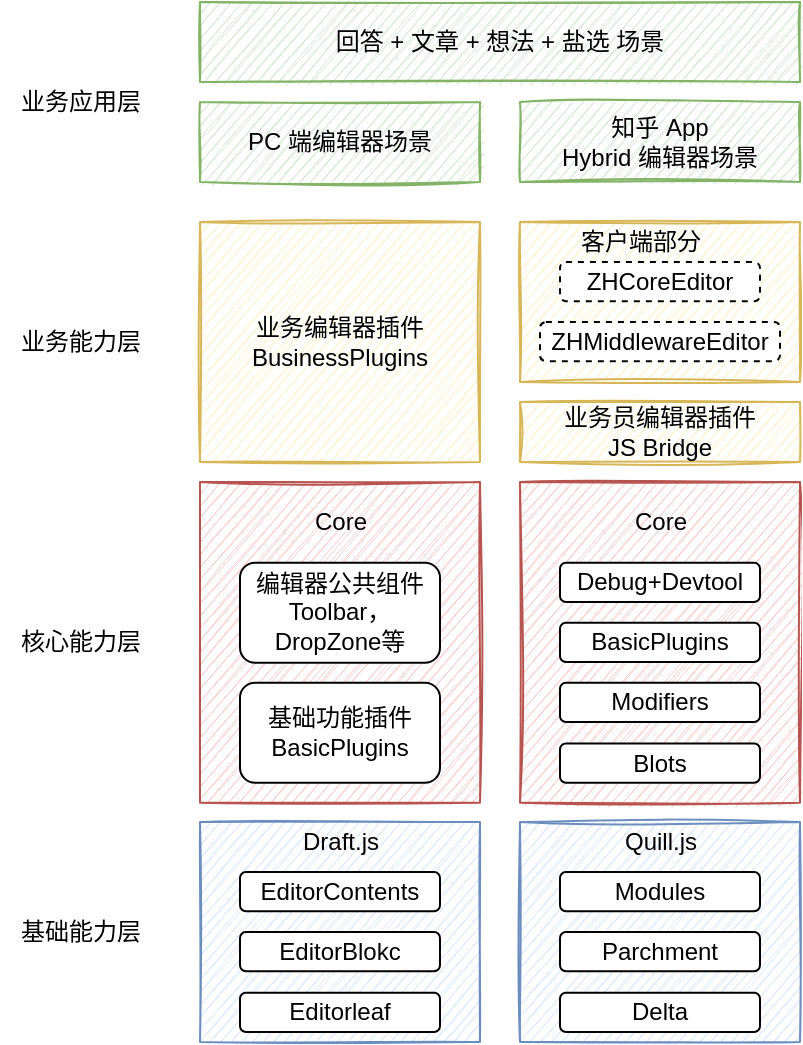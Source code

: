 <mxfile version="16.6.3" type="github">
  <diagram id="I1e0mJSMegtnOHqLABby" name="第 1 页">
    <mxGraphModel dx="946" dy="511" grid="1" gridSize="10" guides="1" tooltips="1" connect="1" arrows="1" fold="1" page="1" pageScale="1" pageWidth="827" pageHeight="1169" math="0" shadow="0">
      <root>
        <mxCell id="0" />
        <mxCell id="1" parent="0" />
        <mxCell id="qnXkBcY3rUYAVOjupVph-14" value="" style="rounded=0;whiteSpace=wrap;html=1;sketch=1;fillColor=#f8cecc;strokeColor=#b85450;" vertex="1" parent="1">
          <mxGeometry x="230" y="310" width="140" height="160.38" as="geometry" />
        </mxCell>
        <mxCell id="qnXkBcY3rUYAVOjupVph-15" value="Core" style="text;html=1;align=center;verticalAlign=middle;resizable=0;points=[];autosize=1;strokeColor=none;fillColor=none;" vertex="1" parent="1">
          <mxGeometry x="280" y="320.38" width="40" height="20" as="geometry" />
        </mxCell>
        <mxCell id="qnXkBcY3rUYAVOjupVph-16" value="编辑器公共组件Toolbar，DropZone等" style="rounded=1;whiteSpace=wrap;html=1;sketch=0;" vertex="1" parent="1">
          <mxGeometry x="250" y="350.38" width="100" height="50" as="geometry" />
        </mxCell>
        <mxCell id="qnXkBcY3rUYAVOjupVph-17" value="基础功能插件&lt;br&gt;BasicPlugins" style="rounded=1;whiteSpace=wrap;html=1;sketch=0;" vertex="1" parent="1">
          <mxGeometry x="250" y="410.38" width="100" height="50" as="geometry" />
        </mxCell>
        <mxCell id="qnXkBcY3rUYAVOjupVph-18" value="" style="rounded=0;whiteSpace=wrap;html=1;sketch=1;fillColor=#f8cecc;strokeColor=#b85450;" vertex="1" parent="1">
          <mxGeometry x="390" y="310" width="140" height="160.38" as="geometry" />
        </mxCell>
        <mxCell id="qnXkBcY3rUYAVOjupVph-19" value="Core" style="text;html=1;align=center;verticalAlign=middle;resizable=0;points=[];autosize=1;strokeColor=none;fillColor=none;" vertex="1" parent="1">
          <mxGeometry x="440" y="320.38" width="40" height="20" as="geometry" />
        </mxCell>
        <mxCell id="qnXkBcY3rUYAVOjupVph-20" value="Debug+Devtool" style="rounded=1;whiteSpace=wrap;html=1;sketch=0;" vertex="1" parent="1">
          <mxGeometry x="410" y="350.38" width="100" height="19.62" as="geometry" />
        </mxCell>
        <mxCell id="qnXkBcY3rUYAVOjupVph-21" value="BasicPlugins" style="rounded=1;whiteSpace=wrap;html=1;sketch=0;" vertex="1" parent="1">
          <mxGeometry x="410" y="380.38" width="100" height="19.62" as="geometry" />
        </mxCell>
        <mxCell id="qnXkBcY3rUYAVOjupVph-23" value="Modifiers" style="rounded=1;whiteSpace=wrap;html=1;sketch=0;" vertex="1" parent="1">
          <mxGeometry x="410" y="410.38" width="100" height="19.62" as="geometry" />
        </mxCell>
        <mxCell id="qnXkBcY3rUYAVOjupVph-24" value="Blots" style="rounded=1;whiteSpace=wrap;html=1;sketch=0;" vertex="1" parent="1">
          <mxGeometry x="410" y="440.76" width="100" height="19.62" as="geometry" />
        </mxCell>
        <mxCell id="qnXkBcY3rUYAVOjupVph-26" value="业务编辑器插件&lt;br&gt;BusinessPlugins" style="rounded=0;whiteSpace=wrap;html=1;sketch=1;fillColor=#fff2cc;strokeColor=#d6b656;" vertex="1" parent="1">
          <mxGeometry x="230" y="180" width="140" height="120" as="geometry" />
        </mxCell>
        <mxCell id="qnXkBcY3rUYAVOjupVph-27" value="" style="rounded=0;whiteSpace=wrap;html=1;sketch=1;fillColor=#fff2cc;strokeColor=#d6b656;" vertex="1" parent="1">
          <mxGeometry x="390" y="180" width="140" height="80" as="geometry" />
        </mxCell>
        <mxCell id="qnXkBcY3rUYAVOjupVph-28" value="客户端部分" style="text;html=1;align=center;verticalAlign=middle;resizable=0;points=[];autosize=1;strokeColor=none;fillColor=none;" vertex="1" parent="1">
          <mxGeometry x="410" y="180" width="80" height="20" as="geometry" />
        </mxCell>
        <mxCell id="qnXkBcY3rUYAVOjupVph-31" value="ZHMiddlewareEditor" style="rounded=1;whiteSpace=wrap;html=1;sketch=0;dashed=1;" vertex="1" parent="1">
          <mxGeometry x="400" y="230" width="120" height="19.62" as="geometry" />
        </mxCell>
        <mxCell id="qnXkBcY3rUYAVOjupVph-32" value="ZHCoreEditor" style="rounded=1;whiteSpace=wrap;html=1;sketch=0;dashed=1;" vertex="1" parent="1">
          <mxGeometry x="410" y="200" width="100" height="19.62" as="geometry" />
        </mxCell>
        <mxCell id="qnXkBcY3rUYAVOjupVph-33" value="业务员编辑器插件&lt;br&gt;JS Bridge" style="rounded=0;whiteSpace=wrap;html=1;sketch=1;fillColor=#fff2cc;strokeColor=#d6b656;" vertex="1" parent="1">
          <mxGeometry x="390" y="270" width="140" height="30" as="geometry" />
        </mxCell>
        <mxCell id="qnXkBcY3rUYAVOjupVph-34" value="" style="rounded=0;whiteSpace=wrap;html=1;sketch=1;fillColor=#dae8fc;strokeColor=#6c8ebf;" vertex="1" parent="1">
          <mxGeometry x="230" y="480" width="140" height="110" as="geometry" />
        </mxCell>
        <mxCell id="qnXkBcY3rUYAVOjupVph-35" value="" style="rounded=0;whiteSpace=wrap;html=1;sketch=1;fillColor=#dae8fc;strokeColor=#6c8ebf;" vertex="1" parent="1">
          <mxGeometry x="390" y="480" width="140" height="110" as="geometry" />
        </mxCell>
        <mxCell id="qnXkBcY3rUYAVOjupVph-36" value="PC 端编辑器场景" style="rounded=0;whiteSpace=wrap;html=1;sketch=1;fillColor=#d5e8d4;strokeColor=#82b366;" vertex="1" parent="1">
          <mxGeometry x="230" y="120" width="140" height="40" as="geometry" />
        </mxCell>
        <mxCell id="qnXkBcY3rUYAVOjupVph-38" value="知乎 App&lt;br&gt;Hybrid 编辑器场景" style="rounded=0;whiteSpace=wrap;html=1;sketch=1;fillColor=#d5e8d4;strokeColor=#82b366;" vertex="1" parent="1">
          <mxGeometry x="390" y="120" width="140" height="40" as="geometry" />
        </mxCell>
        <mxCell id="qnXkBcY3rUYAVOjupVph-39" value="回答 + 文章 + 想法 + 盐选 场景" style="rounded=0;whiteSpace=wrap;html=1;sketch=1;fillColor=#d5e8d4;strokeColor=#82b366;" vertex="1" parent="1">
          <mxGeometry x="230" y="70" width="300" height="40" as="geometry" />
        </mxCell>
        <mxCell id="qnXkBcY3rUYAVOjupVph-40" value="业务能力层" style="text;html=1;align=center;verticalAlign=middle;resizable=0;points=[];autosize=1;strokeColor=none;fillColor=none;" vertex="1" parent="1">
          <mxGeometry x="130" y="230" width="80" height="20" as="geometry" />
        </mxCell>
        <mxCell id="qnXkBcY3rUYAVOjupVph-41" value="核心能力层" style="text;html=1;align=center;verticalAlign=middle;resizable=0;points=[];autosize=1;strokeColor=none;fillColor=none;" vertex="1" parent="1">
          <mxGeometry x="130" y="380" width="80" height="20" as="geometry" />
        </mxCell>
        <mxCell id="qnXkBcY3rUYAVOjupVph-42" value="基础能力层" style="text;html=1;align=center;verticalAlign=middle;resizable=0;points=[];autosize=1;strokeColor=none;fillColor=none;" vertex="1" parent="1">
          <mxGeometry x="130" y="525" width="80" height="20" as="geometry" />
        </mxCell>
        <mxCell id="qnXkBcY3rUYAVOjupVph-43" value="业务应用层" style="text;html=1;align=center;verticalAlign=middle;resizable=0;points=[];autosize=1;strokeColor=none;fillColor=none;" vertex="1" parent="1">
          <mxGeometry x="130" y="110" width="80" height="20" as="geometry" />
        </mxCell>
        <mxCell id="qnXkBcY3rUYAVOjupVph-44" value="&lt;span&gt;Draft.js&lt;/span&gt;" style="text;html=1;align=center;verticalAlign=middle;resizable=0;points=[];autosize=1;strokeColor=none;fillColor=none;" vertex="1" parent="1">
          <mxGeometry x="275" y="480" width="50" height="20" as="geometry" />
        </mxCell>
        <mxCell id="qnXkBcY3rUYAVOjupVph-45" value="&lt;span&gt;Quill.js&lt;/span&gt;" style="text;html=1;align=center;verticalAlign=middle;resizable=0;points=[];autosize=1;strokeColor=none;fillColor=none;" vertex="1" parent="1">
          <mxGeometry x="435" y="480" width="50" height="20" as="geometry" />
        </mxCell>
        <mxCell id="qnXkBcY3rUYAVOjupVph-46" value="EditorContents" style="rounded=1;whiteSpace=wrap;html=1;sketch=0;" vertex="1" parent="1">
          <mxGeometry x="250" y="505" width="100" height="19.62" as="geometry" />
        </mxCell>
        <mxCell id="qnXkBcY3rUYAVOjupVph-47" value="EditorBlokc" style="rounded=1;whiteSpace=wrap;html=1;sketch=0;" vertex="1" parent="1">
          <mxGeometry x="250" y="535" width="100" height="19.62" as="geometry" />
        </mxCell>
        <mxCell id="qnXkBcY3rUYAVOjupVph-48" value="Editorleaf" style="rounded=1;whiteSpace=wrap;html=1;sketch=0;" vertex="1" parent="1">
          <mxGeometry x="250" y="565.38" width="100" height="19.62" as="geometry" />
        </mxCell>
        <mxCell id="qnXkBcY3rUYAVOjupVph-49" value="Modules" style="rounded=1;whiteSpace=wrap;html=1;sketch=0;" vertex="1" parent="1">
          <mxGeometry x="410" y="505" width="100" height="19.62" as="geometry" />
        </mxCell>
        <mxCell id="qnXkBcY3rUYAVOjupVph-50" value="Parchment" style="rounded=1;whiteSpace=wrap;html=1;sketch=0;" vertex="1" parent="1">
          <mxGeometry x="410" y="535" width="100" height="19.62" as="geometry" />
        </mxCell>
        <mxCell id="qnXkBcY3rUYAVOjupVph-51" value="Delta" style="rounded=1;whiteSpace=wrap;html=1;sketch=0;" vertex="1" parent="1">
          <mxGeometry x="410" y="565.38" width="100" height="19.62" as="geometry" />
        </mxCell>
      </root>
    </mxGraphModel>
  </diagram>
</mxfile>
